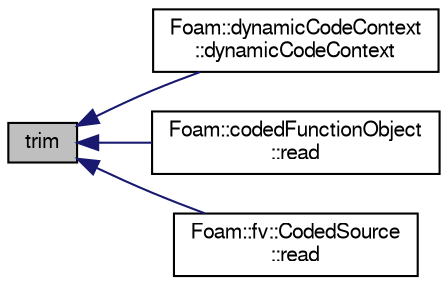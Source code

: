 digraph "trim"
{
  bgcolor="transparent";
  edge [fontname="FreeSans",fontsize="10",labelfontname="FreeSans",labelfontsize="10"];
  node [fontname="FreeSans",fontsize="10",shape=record];
  rankdir="LR";
  Node1740 [label="trim",height=0.2,width=0.4,color="black", fillcolor="grey75", style="filled", fontcolor="black"];
  Node1740 -> Node1741 [dir="back",color="midnightblue",fontsize="10",style="solid",fontname="FreeSans"];
  Node1741 [label="Foam::dynamicCodeContext\l::dynamicCodeContext",height=0.2,width=0.4,color="black",URL="$a26074.html#aaf616cf1d1395ba4d720994dc0d56732",tooltip="Construct from a dictionary. "];
  Node1740 -> Node1742 [dir="back",color="midnightblue",fontsize="10",style="solid",fontname="FreeSans"];
  Node1742 [label="Foam::codedFunctionObject\l::read",height=0.2,width=0.4,color="black",URL="$a28874.html#afac0600fef97b05534a595ce00b272ed",tooltip="Read and set the function object if its data have changed. "];
  Node1740 -> Node1743 [dir="back",color="midnightblue",fontsize="10",style="solid",fontname="FreeSans"];
  Node1743 [label="Foam::fv::CodedSource\l::read",height=0.2,width=0.4,color="black",URL="$a23526.html#a6ce0c64db98eb6144d363dbfc86104eb",tooltip="Read source dictionary. "];
}
